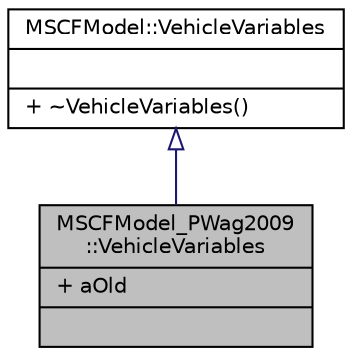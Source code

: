 digraph "MSCFModel_PWag2009::VehicleVariables"
{
  edge [fontname="Helvetica",fontsize="10",labelfontname="Helvetica",labelfontsize="10"];
  node [fontname="Helvetica",fontsize="10",shape=record];
  Node2 [label="{MSCFModel_PWag2009\l::VehicleVariables\n|+ aOld\l|}",height=0.2,width=0.4,color="black", fillcolor="grey75", style="filled", fontcolor="black"];
  Node3 -> Node2 [dir="back",color="midnightblue",fontsize="10",style="solid",arrowtail="onormal",fontname="Helvetica"];
  Node3 [label="{MSCFModel::VehicleVariables\n||+ ~VehicleVariables()\l}",height=0.2,width=0.4,color="black", fillcolor="white", style="filled",URL="$d0/de6/class_m_s_c_f_model_1_1_vehicle_variables.html"];
}

